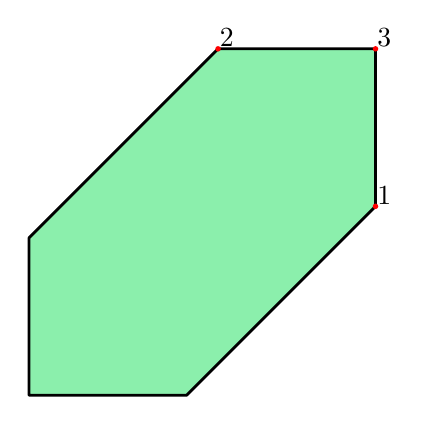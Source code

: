 % polymake for maelforcier
% Thu Jun 10 15:17:03 2021
% p_bounded

\begin{tikzpicture}[x  = {(1cm,0cm)},
                    y  = {(0cm,1cm)},
                    z  = {(0cm,0cm)},
                    scale = 1,
                    color = {lightgray}]


  % POINTS STYLE
  \definecolor{pointcolor_p_bounded}{rgb}{ 1,0,0 }
  \tikzstyle{pointstyle_p_bounded} = [fill=pointcolor_p_bounded]

  % DEF POINTS
  \coordinate (v0_p_bounded) at (-1.4, -3.4);
  \coordinate (v1_p_bounded) at (1, 1);
  \coordinate (v2_p_bounded) at (1, -1);
  \coordinate (v3_p_bounded) at (-1, 1);
  \coordinate (v4_p_bounded) at (-3.4, -1.4);
  \coordinate (v5_p_bounded) at (-3.4, -3.4);


  % EDGES STYLE
  \definecolor{edgecolor_p_bounded}{rgb}{ 0,0,0 }

  % FACES STYLE
  \definecolor{facetcolor_p_bounded}{rgb}{ 0.467,0.925,0.62 }

  \tikzstyle{facestyle_p_bounded} = [fill=facetcolor_p_bounded, fill opacity=0.85, draw=edgecolor_p_bounded, line width=1 pt, line cap=round, line join=round]


  % FACES and EDGES and POINTS in the right order
  \draw[facestyle_p_bounded] (v4_p_bounded) -- (v5_p_bounded) -- (v0_p_bounded) -- (v2_p_bounded) -- (v1_p_bounded) -- (v3_p_bounded) -- (v4_p_bounded) -- cycle;


  %POINTS
  \node at (v4_p_bounded) [text=black, inner sep=0.5pt, above right, draw=none, align=left] { };
  \node at (v5_p_bounded) [text=black, inner sep=0.5pt, above right, draw=none, align=left] { };
  \node at (v0_p_bounded) [text=black, inner sep=0.5pt, above right, draw=none, align=left] { };
  \fill[pointcolor_p_bounded] (v2_p_bounded) circle (1 pt);
  \node at (v2_p_bounded) [text=black, inner sep=0.5pt, above right, draw=none, align=left] {1};
  \fill[pointcolor_p_bounded] (v1_p_bounded) circle (1 pt);
  \node at (v1_p_bounded) [text=black, inner sep=0.5pt, above right, draw=none, align=left] {3};
  \fill[pointcolor_p_bounded] (v3_p_bounded) circle (1 pt);
  \node at (v3_p_bounded) [text=black, inner sep=0.5pt, above right, draw=none, align=left] {2};


  %FACETS

\end{tikzpicture}
